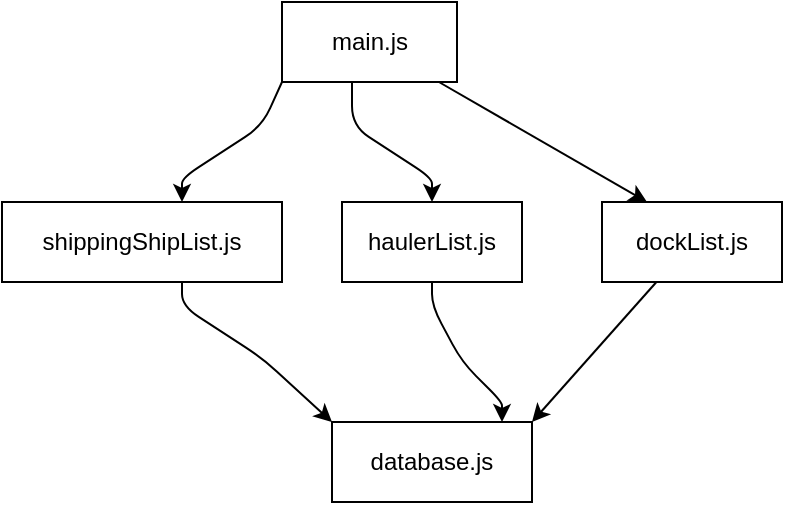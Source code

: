 <mxfile>
    <diagram id="9G2I0gKZutPEDwtbBCzK" name="Page-1">
        <mxGraphModel dx="492" dy="438" grid="1" gridSize="10" guides="1" tooltips="1" connect="1" arrows="1" fold="1" page="1" pageScale="1" pageWidth="850" pageHeight="1400" math="0" shadow="0">
            <root>
                <mxCell id="0"/>
                <mxCell id="1" parent="0"/>
                <mxCell id="28" style="edgeStyle=none;html=1;entryX=1;entryY=0;entryDx=0;entryDy=0;" parent="1" source="12" target="23" edge="1">
                    <mxGeometry relative="1" as="geometry"/>
                </mxCell>
                <mxCell id="12" value="dockList.js" style="rounded=0;whiteSpace=wrap;html=1;" parent="1" vertex="1">
                    <mxGeometry x="320" y="140" width="90" height="40" as="geometry"/>
                </mxCell>
                <mxCell id="27" style="edgeStyle=none;html=1;entryX=0.25;entryY=0;entryDx=0;entryDy=0;" parent="1" source="18" target="12" edge="1">
                    <mxGeometry relative="1" as="geometry"/>
                </mxCell>
                <mxCell id="18" value="main.js" style="whiteSpace=wrap;html=1;" parent="1" vertex="1">
                    <mxGeometry x="160" y="40" width="87.5" height="40" as="geometry"/>
                </mxCell>
                <mxCell id="19" value="haulerList.js" style="whiteSpace=wrap;html=1;" parent="1" vertex="1">
                    <mxGeometry x="190" y="140" width="90" height="40" as="geometry"/>
                </mxCell>
                <mxCell id="20" value="" style="html=1;rounded=1;curved=0;sourcePerimeterSpacing=0;targetPerimeterSpacing=0;startSize=6;endSize=6;noEdgeStyle=1;orthogonal=1;" parent="1" source="18" target="19" edge="1">
                    <mxGeometry relative="1" as="geometry">
                        <Array as="points">
                            <mxPoint x="195" y="102"/>
                            <mxPoint x="235" y="128"/>
                        </Array>
                    </mxGeometry>
                </mxCell>
                <mxCell id="21" value="shippingShipList.js" style="whiteSpace=wrap;html=1;" parent="1" vertex="1">
                    <mxGeometry x="20" y="140" width="140" height="40" as="geometry"/>
                </mxCell>
                <mxCell id="22" value="" style="html=1;rounded=1;curved=0;sourcePerimeterSpacing=0;targetPerimeterSpacing=0;startSize=6;endSize=6;noEdgeStyle=1;orthogonal=1;" parent="1" source="18" target="21" edge="1">
                    <mxGeometry relative="1" as="geometry">
                        <Array as="points">
                            <mxPoint x="150" y="102"/>
                            <mxPoint x="110" y="128"/>
                        </Array>
                    </mxGeometry>
                </mxCell>
                <mxCell id="23" value="database.js" style="whiteSpace=wrap;html=1;" parent="1" vertex="1">
                    <mxGeometry x="185" y="250" width="100" height="40" as="geometry"/>
                </mxCell>
                <mxCell id="24" value="" style="html=1;rounded=1;curved=0;sourcePerimeterSpacing=0;targetPerimeterSpacing=0;startSize=6;endSize=6;noEdgeStyle=1;orthogonal=1;" parent="1" source="19" target="23" edge="1">
                    <mxGeometry relative="1" as="geometry">
                        <Array as="points">
                            <mxPoint x="235" y="192"/>
                            <mxPoint x="250" y="220"/>
                            <mxPoint x="270" y="240"/>
                        </Array>
                    </mxGeometry>
                </mxCell>
                <mxCell id="25" value="" style="html=1;rounded=1;curved=0;sourcePerimeterSpacing=0;targetPerimeterSpacing=0;startSize=6;endSize=6;noEdgeStyle=1;orthogonal=1;" parent="1" source="21" target="23" edge="1">
                    <mxGeometry relative="1" as="geometry">
                        <Array as="points">
                            <mxPoint x="110" y="192"/>
                            <mxPoint x="150" y="218"/>
                        </Array>
                    </mxGeometry>
                </mxCell>
            </root>
        </mxGraphModel>
    </diagram>
</mxfile>